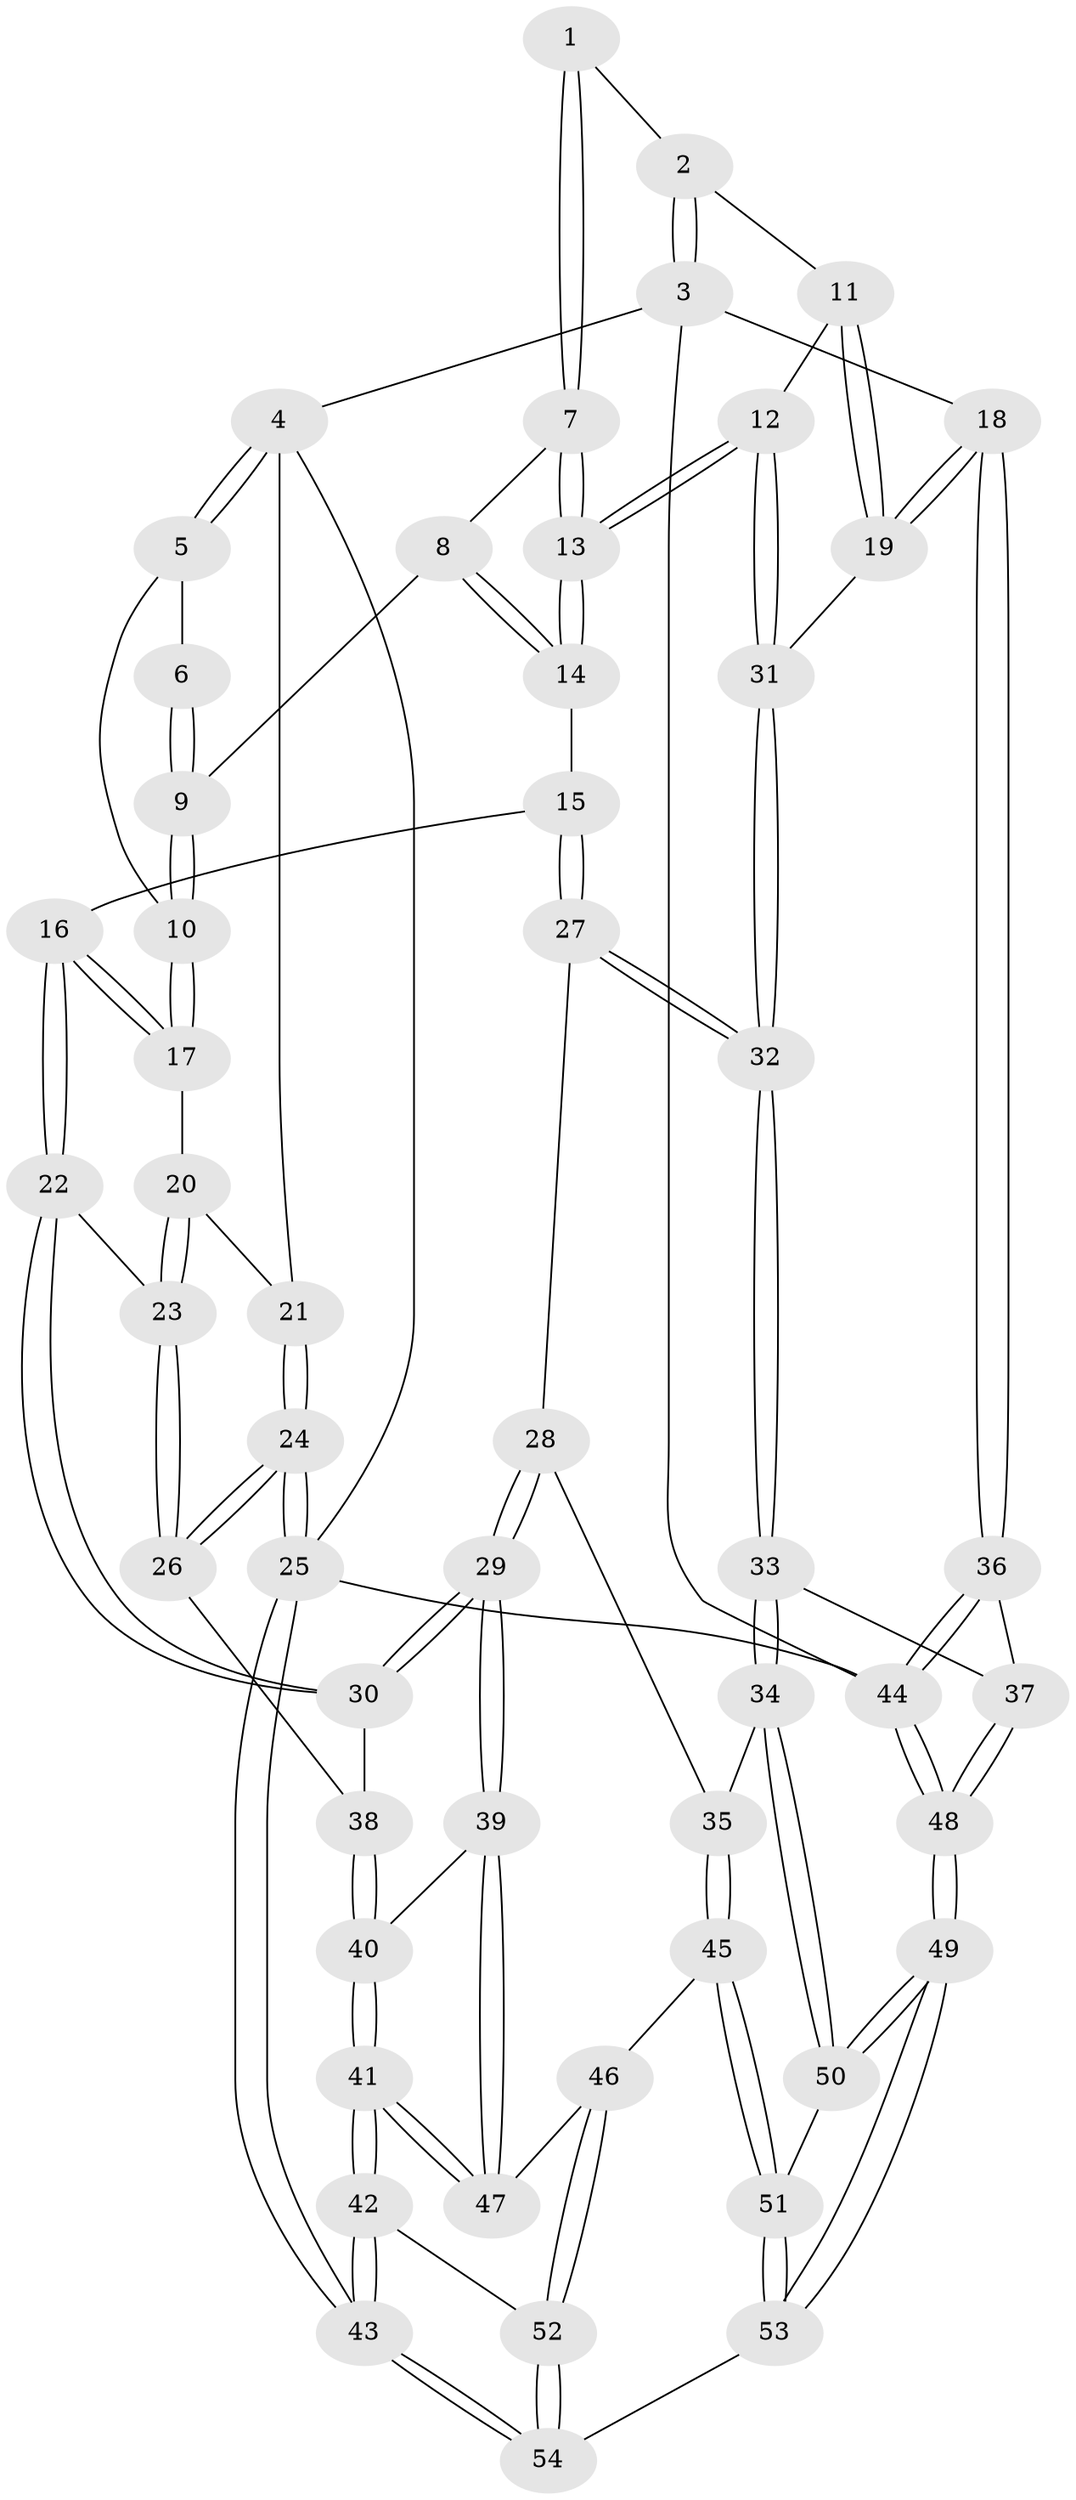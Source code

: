 // Generated by graph-tools (version 1.1) at 2025/00/03/09/25 05:00:46]
// undirected, 54 vertices, 132 edges
graph export_dot {
graph [start="1"]
  node [color=gray90,style=filled];
  1 [pos="+0.7200401143882291+0"];
  2 [pos="+0.9040180000539848+0"];
  3 [pos="+1+0"];
  4 [pos="+0+0"];
  5 [pos="+0.3346333516147406+0"];
  6 [pos="+0.5381101626080423+0"];
  7 [pos="+0.6618693178020594+0.0981305601151468"];
  8 [pos="+0.5477514984505633+0.10286713093017485"];
  9 [pos="+0.537586209505056+0.08877622614443018"];
  10 [pos="+0.3996061997230995+0.12765266262902825"];
  11 [pos="+0.8572087323492233+0.10359145239432353"];
  12 [pos="+0.7238870846429487+0.2749840766533038"];
  13 [pos="+0.6866091792658562+0.25749460460381135"];
  14 [pos="+0.5485676483175862+0.2643473220030828"];
  15 [pos="+0.5298611034997195+0.2718193558269246"];
  16 [pos="+0.47552163233686384+0.27076402474623534"];
  17 [pos="+0.3932059839245757+0.20385061264235746"];
  18 [pos="+1+0.3264315485666046"];
  19 [pos="+1+0.30937411496084316"];
  20 [pos="+0.20894364156988654+0.24693832579185918"];
  21 [pos="+0+0"];
  22 [pos="+0.3827642945307985+0.4377554145653275"];
  23 [pos="+0.2104686001475279+0.3492024982261298"];
  24 [pos="+0+0.585636681299506"];
  25 [pos="+0+1"];
  26 [pos="+0.13590316102491817+0.45097106737458514"];
  27 [pos="+0.5586680480585142+0.4418848751543613"];
  28 [pos="+0.5539479969562848+0.45267487772985965"];
  29 [pos="+0.42249524543616174+0.5128318921665771"];
  30 [pos="+0.3860004393975114+0.44929572077941626"];
  31 [pos="+0.7807682671937619+0.3666471985308261"];
  32 [pos="+0.7765238731659097+0.3884504353767969"];
  33 [pos="+0.7788811443647942+0.46159133181482315"];
  34 [pos="+0.7747105978964304+0.4768055983451979"];
  35 [pos="+0.6227230502032524+0.5398746058201878"];
  36 [pos="+1+0.35212996292378385"];
  37 [pos="+0.9268428650161217+0.5004996898148426"];
  38 [pos="+0.24139599927341607+0.5195343899087937"];
  39 [pos="+0.42263519688280543+0.5324332988271635"];
  40 [pos="+0.2620986772069773+0.5643224934175342"];
  41 [pos="+0.2336879962978519+0.6854691825378884"];
  42 [pos="+0.1743575950545952+0.7929806713366115"];
  43 [pos="+0+1"];
  44 [pos="+1+1"];
  45 [pos="+0.5783909474475352+0.622482570362002"];
  46 [pos="+0.47667482565973684+0.6300873565536997"];
  47 [pos="+0.42475811353553117+0.5404818341006701"];
  48 [pos="+1+1"];
  49 [pos="+1+1"];
  50 [pos="+0.7879801105092441+0.5408945320754358"];
  51 [pos="+0.6549324615695011+0.6871625120030422"];
  52 [pos="+0.47443193409643386+0.6358632466912486"];
  53 [pos="+0.7350001370025625+0.902971993285792"];
  54 [pos="+0.49416809424273733+0.8951270962167449"];
  1 -- 2;
  1 -- 7;
  1 -- 7;
  2 -- 3;
  2 -- 3;
  2 -- 11;
  3 -- 4;
  3 -- 18;
  3 -- 44;
  4 -- 5;
  4 -- 5;
  4 -- 21;
  4 -- 25;
  5 -- 6;
  5 -- 10;
  6 -- 9;
  6 -- 9;
  7 -- 8;
  7 -- 13;
  7 -- 13;
  8 -- 9;
  8 -- 14;
  8 -- 14;
  9 -- 10;
  9 -- 10;
  10 -- 17;
  10 -- 17;
  11 -- 12;
  11 -- 19;
  11 -- 19;
  12 -- 13;
  12 -- 13;
  12 -- 31;
  12 -- 31;
  13 -- 14;
  13 -- 14;
  14 -- 15;
  15 -- 16;
  15 -- 27;
  15 -- 27;
  16 -- 17;
  16 -- 17;
  16 -- 22;
  16 -- 22;
  17 -- 20;
  18 -- 19;
  18 -- 19;
  18 -- 36;
  18 -- 36;
  19 -- 31;
  20 -- 21;
  20 -- 23;
  20 -- 23;
  21 -- 24;
  21 -- 24;
  22 -- 23;
  22 -- 30;
  22 -- 30;
  23 -- 26;
  23 -- 26;
  24 -- 25;
  24 -- 25;
  24 -- 26;
  24 -- 26;
  25 -- 43;
  25 -- 43;
  25 -- 44;
  26 -- 38;
  27 -- 28;
  27 -- 32;
  27 -- 32;
  28 -- 29;
  28 -- 29;
  28 -- 35;
  29 -- 30;
  29 -- 30;
  29 -- 39;
  29 -- 39;
  30 -- 38;
  31 -- 32;
  31 -- 32;
  32 -- 33;
  32 -- 33;
  33 -- 34;
  33 -- 34;
  33 -- 37;
  34 -- 35;
  34 -- 50;
  34 -- 50;
  35 -- 45;
  35 -- 45;
  36 -- 37;
  36 -- 44;
  36 -- 44;
  37 -- 48;
  37 -- 48;
  38 -- 40;
  38 -- 40;
  39 -- 40;
  39 -- 47;
  39 -- 47;
  40 -- 41;
  40 -- 41;
  41 -- 42;
  41 -- 42;
  41 -- 47;
  41 -- 47;
  42 -- 43;
  42 -- 43;
  42 -- 52;
  43 -- 54;
  43 -- 54;
  44 -- 48;
  44 -- 48;
  45 -- 46;
  45 -- 51;
  45 -- 51;
  46 -- 47;
  46 -- 52;
  46 -- 52;
  48 -- 49;
  48 -- 49;
  49 -- 50;
  49 -- 50;
  49 -- 53;
  49 -- 53;
  50 -- 51;
  51 -- 53;
  51 -- 53;
  52 -- 54;
  52 -- 54;
  53 -- 54;
}
